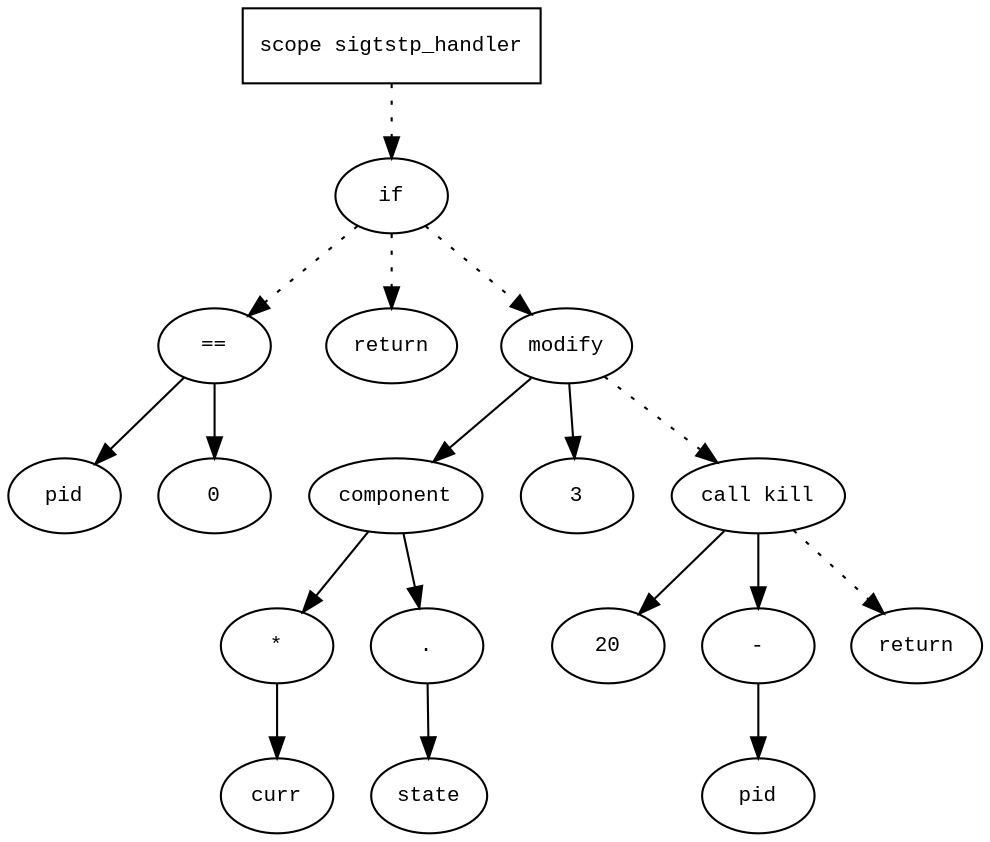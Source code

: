 digraph AST {
  graph [fontname="Times New Roman",fontsize=10];
  node  [fontname="Courier New",fontsize=10];
  edge  [fontname="Times New Roman",fontsize=10];

  node1 [label="scope sigtstp_handler",shape=box];
  node2 [label="if",shape=ellipse];
  node1 -> node2 [style=dotted];
  node3 [label="==",shape=ellipse];
  node4 [label="pid",shape=ellipse];
  node3 -> node4;
  node5 [label="0",shape=ellipse];
  node3 -> node5;
  node2 -> node3 [style=dotted];
  node6 [label="return",shape=ellipse];
  node2 -> node6 [style=dotted];
  node7 [label="modify",shape=ellipse];
  node8 [label="component",shape=ellipse];
  node7 -> node8;
  node9 [label="*",shape=ellipse];
  node10 [label="curr",shape=ellipse];
  node9 -> node10;
  node8 -> node9;
  node11 [label=".",shape=ellipse];
  node8 -> node11;
  node12 [label="state",shape=ellipse];
  node11 -> node12;
  node13 [label="3",shape=ellipse];
  node7 -> node13;
  node2 -> node7 [style=dotted];
  node14 [label="call kill",shape=ellipse];
  node15 [label="20",shape=ellipse];
  node14 -> node15;
  node16 [label="-",shape=ellipse];
  node17 [label="pid",shape=ellipse];
  node16 -> node17;
  node14 -> node16;
  node7 -> node14 [style=dotted];
  node18 [label="return",shape=ellipse];
  node14 -> node18 [style=dotted];
} 